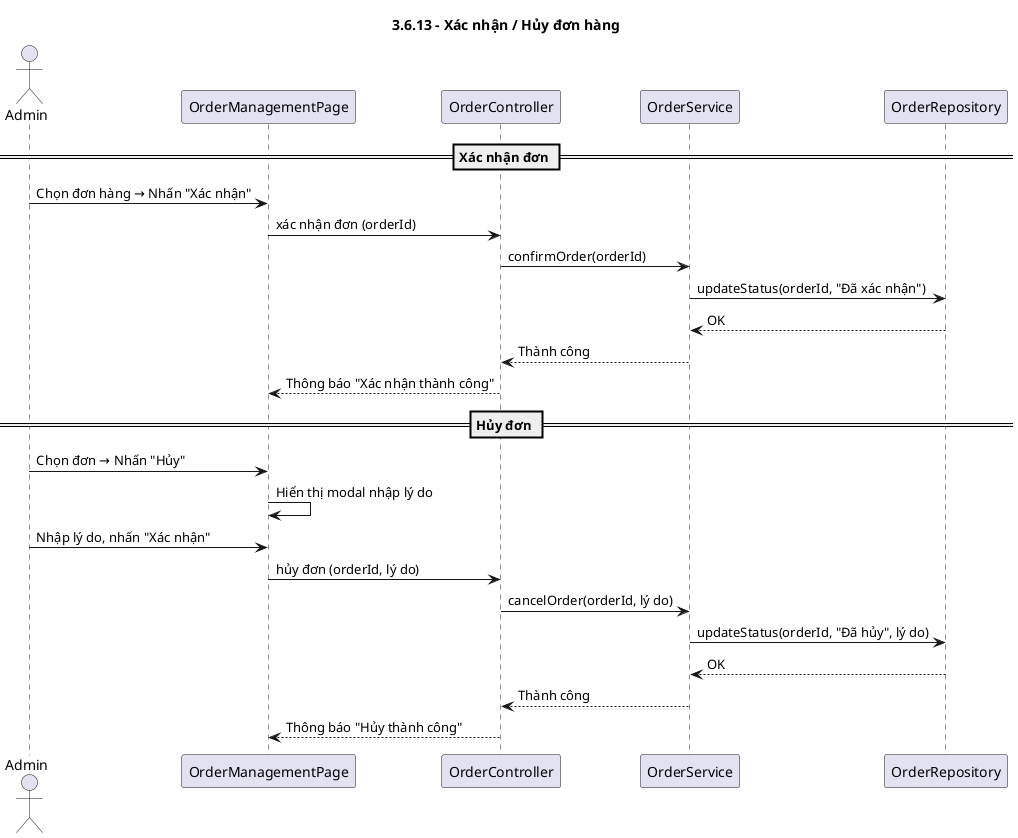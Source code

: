 @startuml
title 3.6.13 - Xác nhận / Hủy đơn hàng

actor Admin
participant "OrderManagementPage" as OMP
participant "OrderController" as OC
participant "OrderService" as OS
participant "OrderRepository" as OR

== Xác nhận đơn ==
Admin -> OMP: Chọn đơn hàng → Nhấn "Xác nhận"
OMP -> OC: xác nhận đơn (orderId)
OC -> OS: confirmOrder(orderId)
OS -> OR: updateStatus(orderId, "Đã xác nhận")
OR --> OS: OK
OS --> OC: Thành công
OC --> OMP: Thông báo "Xác nhận thành công"

== Hủy đơn ==
Admin -> OMP: Chọn đơn → Nhấn "Hủy"
OMP -> OMP: Hiển thị modal nhập lý do
Admin -> OMP: Nhập lý do, nhấn "Xác nhận"
OMP -> OC: hủy đơn (orderId, lý do)
OC -> OS: cancelOrder(orderId, lý do)
OS -> OR: updateStatus(orderId, "Đã hủy", lý do)
OR --> OS: OK
OS --> OC: Thành công
OC --> OMP: Thông báo "Hủy thành công"

@enduml
